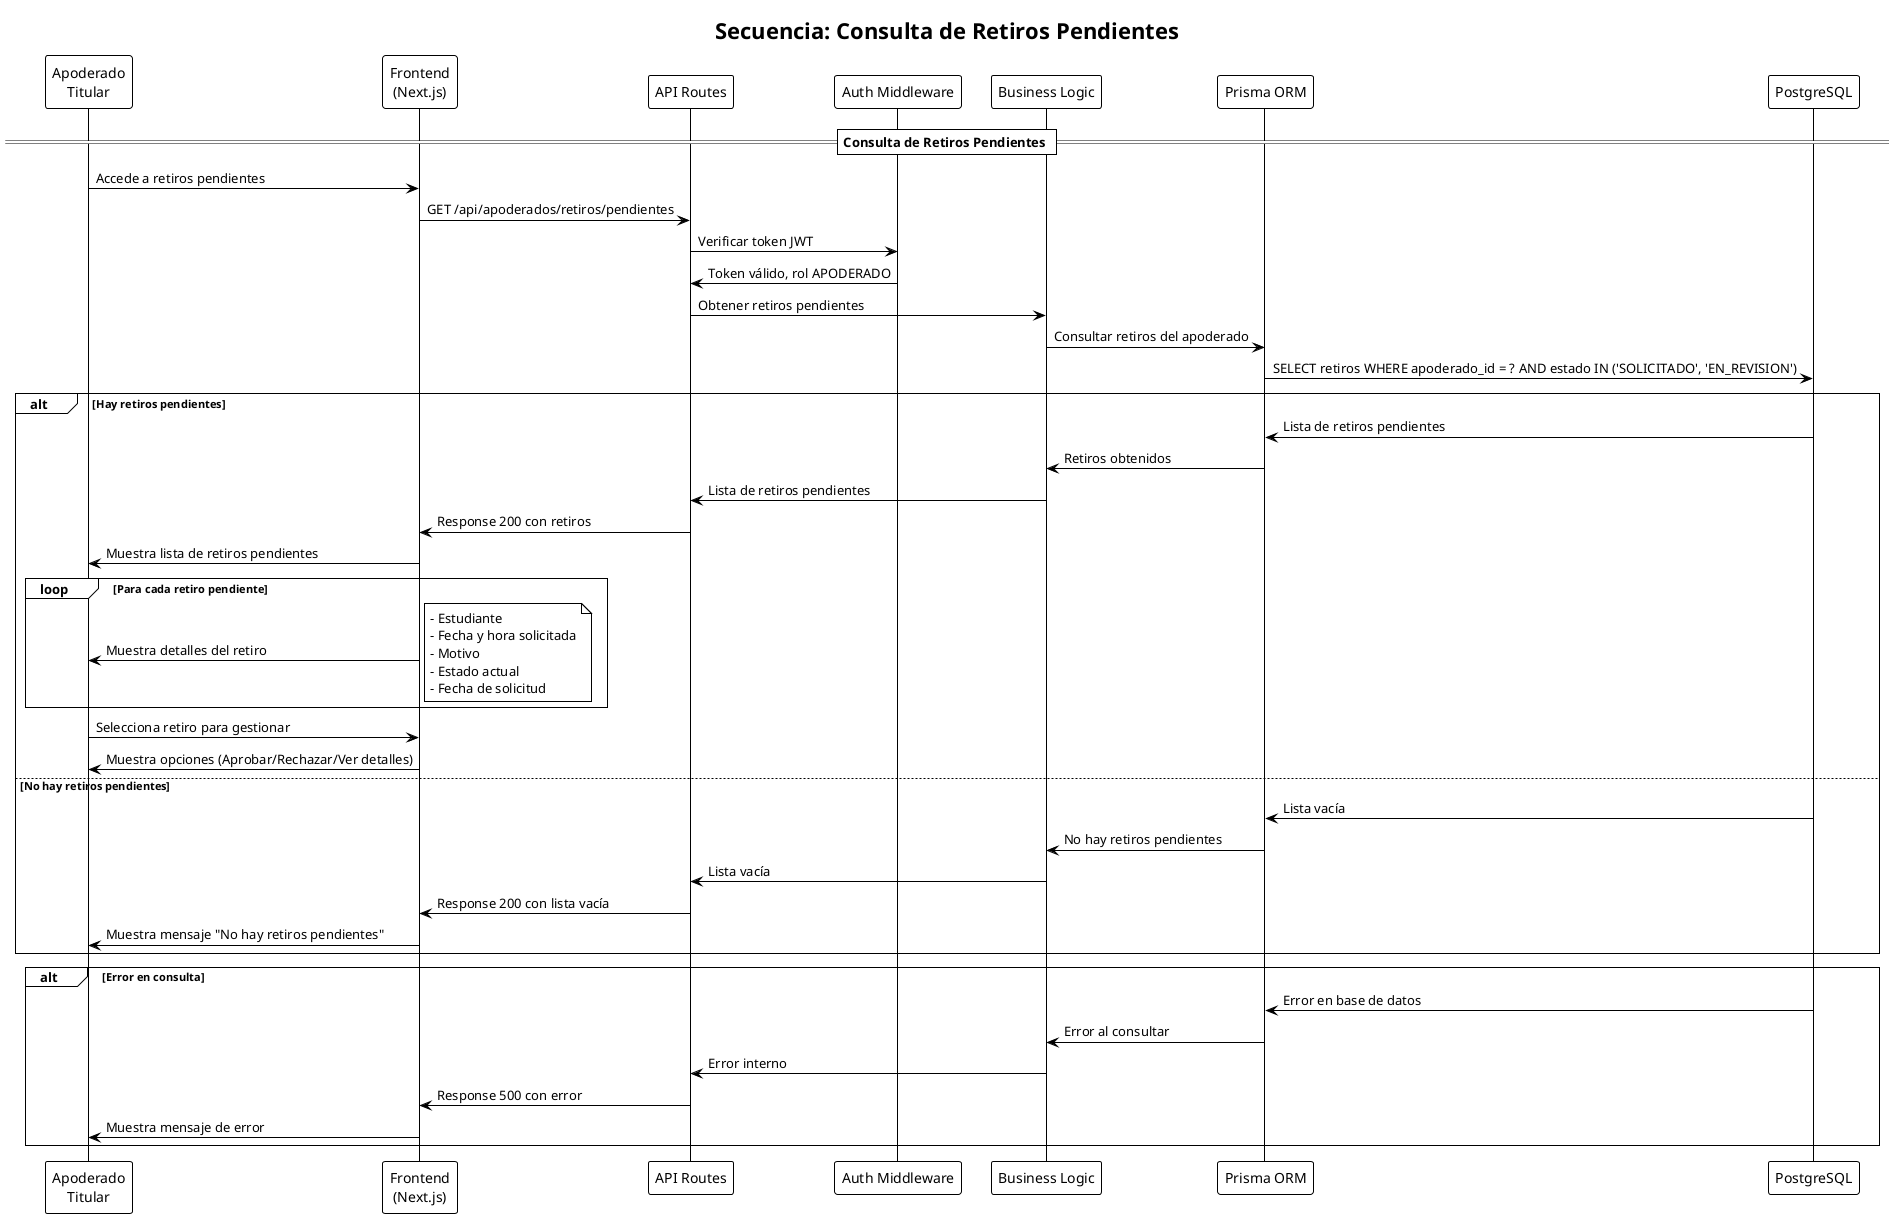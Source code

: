 @startuml
!theme plain
title Secuencia: Consulta de Retiros Pendientes

participant "Apoderado\nTitular" as A
participant "Frontend\n(Next.js)" as F
participant "API Routes" as API
participant "Auth Middleware" as Auth
participant "Business Logic" as BL
participant "Prisma ORM" as P
participant "PostgreSQL" as DB

== Consulta de Retiros Pendientes ==

A -> F: Accede a retiros pendientes
F -> API: GET /api/apoderados/retiros/pendientes
API -> Auth: Verificar token JWT
Auth -> API: Token válido, rol APODERADO
API -> BL: Obtener retiros pendientes
BL -> P: Consultar retiros del apoderado
P -> DB: SELECT retiros WHERE apoderado_id = ? AND estado IN ('SOLICITADO', 'EN_REVISION')

alt Hay retiros pendientes
    DB -> P: Lista de retiros pendientes
    P -> BL: Retiros obtenidos
    BL -> API: Lista de retiros pendientes
    API -> F: Response 200 con retiros
    F -> A: Muestra lista de retiros pendientes
    
    loop Para cada retiro pendiente
        F -> A: Muestra detalles del retiro
        note right: - Estudiante\n- Fecha y hora solicitada\n- Motivo\n- Estado actual\n- Fecha de solicitud
    end
    
    A -> F: Selecciona retiro para gestionar
    F -> A: Muestra opciones (Aprobar/Rechazar/Ver detalles)
    
else No hay retiros pendientes
    DB -> P: Lista vacía
    P -> BL: No hay retiros pendientes
    BL -> API: Lista vacía
    API -> F: Response 200 con lista vacía
    F -> A: Muestra mensaje "No hay retiros pendientes"
end

alt Error en consulta
    DB -> P: Error en base de datos
    P -> BL: Error al consultar
    BL -> API: Error interno
    API -> F: Response 500 con error
    F -> A: Muestra mensaje de error
end

@enduml
